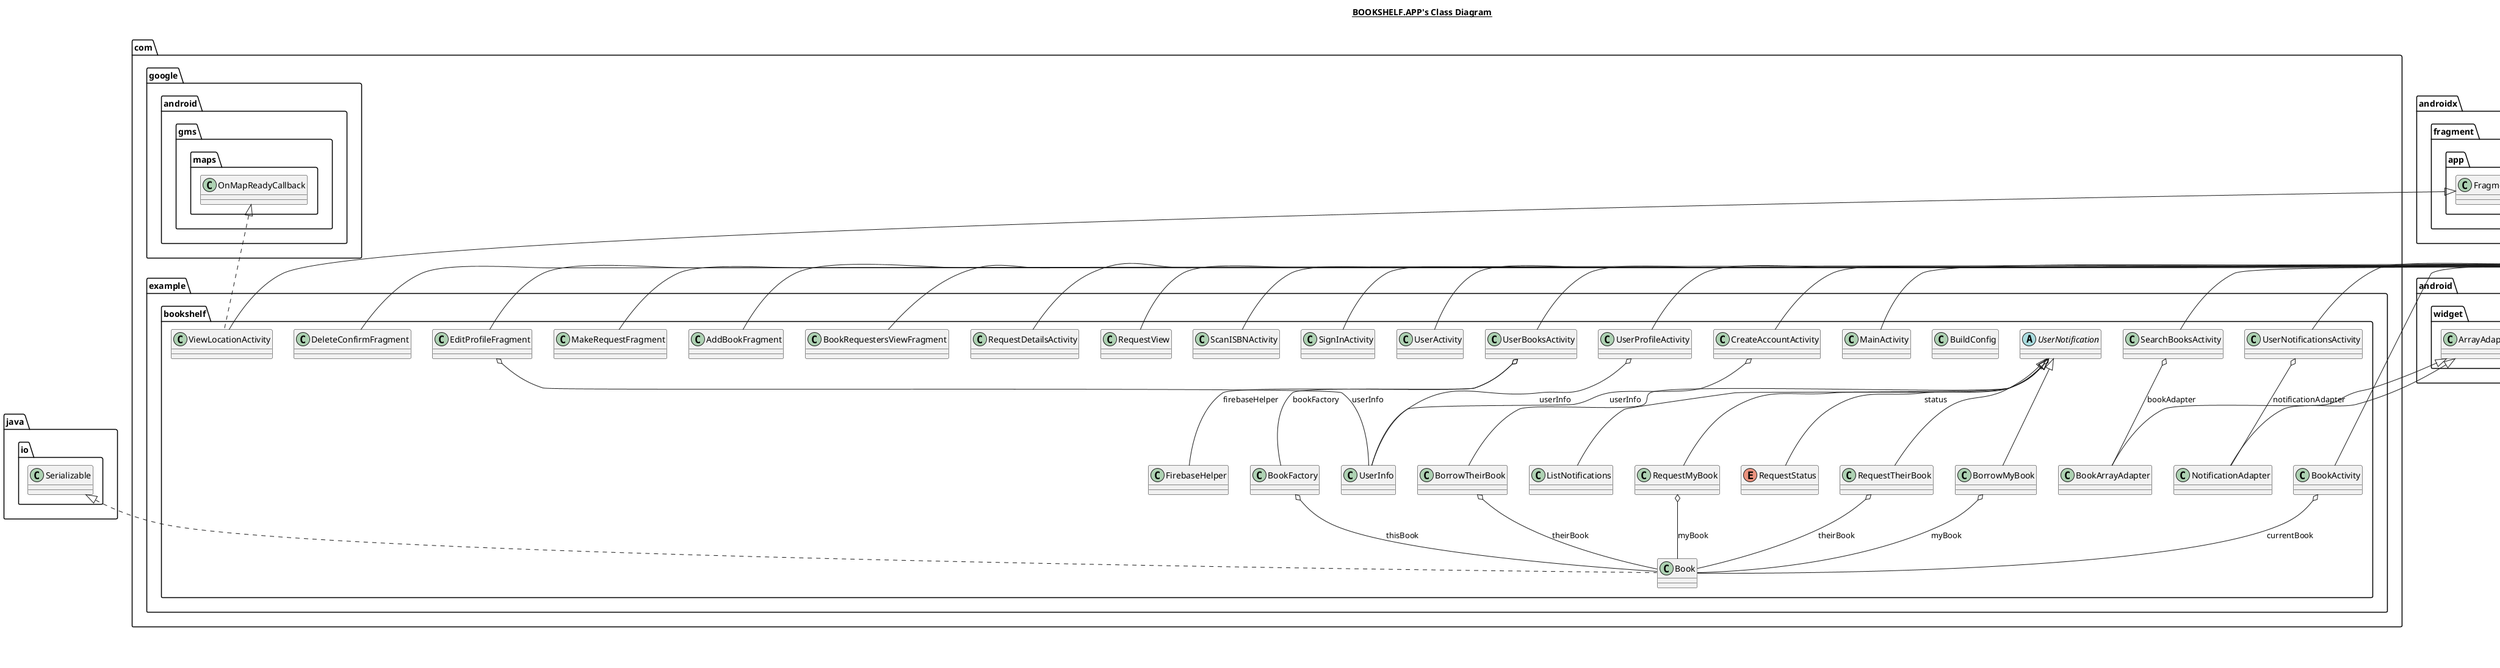 @startuml

title __BOOKSHELF.APP's Class Diagram__\n

  namespace com.example.bookshelf {
    class com.example.bookshelf.AddBookFragment {
    }
  }
  

  namespace com.example.bookshelf {
    class com.example.bookshelf.Book {
    }
  }
  

  namespace com.example.bookshelf {
    class com.example.bookshelf.BookActivity {
    }
  }
  

  namespace com.example.bookshelf {
    class com.example.bookshelf.BookArrayAdapter {
    }
  }
  

  namespace com.example.bookshelf {
    class com.example.bookshelf.BookFactory {
    }
  }
  

  namespace com.example.bookshelf {
    class com.example.bookshelf.BookRequestersViewFragment {
    }
  }
  

  namespace com.example.bookshelf {
    class com.example.bookshelf.BorrowMyBook {
    }
  }
  

  namespace com.example.bookshelf {
    class com.example.bookshelf.BorrowTheirBook {
    }
  }
  

  namespace com.example.bookshelf {
    class com.example.bookshelf.BuildConfig {
    }
  }
  

  namespace com.example.bookshelf {
    class com.example.bookshelf.CreateAccountActivity {
    }
  }
  

  namespace com.example.bookshelf {
    class com.example.bookshelf.DeleteConfirmFragment {
    }
  }
  

  namespace com.example.bookshelf {
    class com.example.bookshelf.EditProfileFragment {
    }
  }
  

  namespace com.example.bookshelf {
    class com.example.bookshelf.FirebaseHelper {
    }
  }
  

  namespace com.example.bookshelf {
    class com.example.bookshelf.ListNotifications {
    }
  }
  

  namespace com.example.bookshelf {
    class com.example.bookshelf.MainActivity {
    }
  }
  

  namespace com.example.bookshelf {
    class com.example.bookshelf.MakeRequestFragment {
    }
  }
  

  namespace com.example.bookshelf {
    class com.example.bookshelf.NotificationAdapter {
    }
  }
  

  namespace com.example.bookshelf {
    class com.example.bookshelf.RequestDetailsActivity {
    }
  }
  

  namespace com.example.bookshelf {
    class com.example.bookshelf.RequestMyBook {
    }
  }
  

  namespace com.example.bookshelf {
    enum RequestStatus {
    }
  }
  

  namespace com.example.bookshelf {
    class com.example.bookshelf.RequestTheirBook {
    }
  }
  

  namespace com.example.bookshelf {
    class com.example.bookshelf.RequestView {
    }
  }
  

  namespace com.example.bookshelf {
    class com.example.bookshelf.ScanISBNActivity {
    }
  }
  

  namespace com.example.bookshelf {
    class com.example.bookshelf.SearchBooksActivity {
    }
  }
  

  namespace com.example.bookshelf {
    class com.example.bookshelf.SignInActivity {
    }
  }
  

  namespace com.example.bookshelf {
    class com.example.bookshelf.UserActivity {
    }
  }
  

  namespace com.example.bookshelf {
    class com.example.bookshelf.UserBooksActivity {
    }
  }
  

  namespace com.example.bookshelf {
    class com.example.bookshelf.UserInfo {
    }
  }
  

  namespace com.example.bookshelf {
    abstract class com.example.bookshelf.UserNotification {
    }
  }
  

  namespace com.example.bookshelf {
    class com.example.bookshelf.UserNotificationsActivity {
    }
  }
  

  namespace com.example.bookshelf {
    class com.example.bookshelf.UserProfileActivity {
    }
  }
  

  namespace com.example.bookshelf {
    class com.example.bookshelf.ViewLocationActivity {
    }
  }
  

  com.example.bookshelf.AddBookFragment -up-|> androidx.fragment.app.DialogFragment
  com.example.bookshelf.AddBookFragment o-- com.example.bookshelf.AddBookFragment.DialogListener : listener
  com.example.bookshelf.Book .up.|> java.io.Serializable
  com.example.bookshelf.Book o-- com.example.bookshelf.Book.BookStatus : status
  com.example.bookshelf.BookActivity .up.|> com.example.bookshelf.AddBookFragment.DialogListener
  com.example.bookshelf.BookActivity .up.|> com.example.bookshelf.BookRequestersViewFragment.DialogListener
  com.example.bookshelf.BookActivity .up.|> com.example.bookshelf.MakeRequestFragment.OnFragmentInteractionListener
  com.example.bookshelf.BookActivity -up-|> androidx.appcompat.app.AppCompatActivity
  com.example.bookshelf.BookActivity o-- com.example.bookshelf.Book : currentBook
  com.example.bookshelf.BookArrayAdapter -up-|> android.widget.ArrayAdapter
  com.example.bookshelf.BookFactory o-- com.example.bookshelf.BookFactory.bookListener : listener
  com.example.bookshelf.BookFactory o-- com.example.bookshelf.Book : thisBook
  com.example.bookshelf.BookRequestersViewFragment -up-|> androidx.fragment.app.DialogFragment
  com.example.bookshelf.BookRequestersViewFragment o-- com.example.bookshelf.BookRequestersViewFragment.DialogListener : listener
  com.example.bookshelf.BorrowMyBook -up-|> com.example.bookshelf.UserNotification
  com.example.bookshelf.BorrowMyBook o-- com.example.bookshelf.Book : myBook
  com.example.bookshelf.BorrowTheirBook -up-|> com.example.bookshelf.UserNotification
  com.example.bookshelf.BorrowTheirBook o-- com.example.bookshelf.Book : theirBook
  com.example.bookshelf.CreateAccountActivity -up-|> androidx.appcompat.app.AppCompatActivity
  com.example.bookshelf.CreateAccountActivity o-- com.example.bookshelf.UserInfo : userInfo
  com.example.bookshelf.DeleteConfirmFragment -up-|> androidx.fragment.app.DialogFragment
  com.example.bookshelf.DeleteConfirmFragment o-- com.example.bookshelf.DeleteConfirmFragment.DialogListener : listener
  com.example.bookshelf.EditProfileFragment -up-|> androidx.fragment.app.DialogFragment
  com.example.bookshelf.EditProfileFragment o-- com.example.bookshelf.EditProfileFragment.OnFragmentInteractionListener : listener
  com.example.bookshelf.EditProfileFragment o-- com.example.bookshelf.UserInfo : userInfo
  com.example.bookshelf.ListNotifications -up-|> com.example.bookshelf.UserNotification
  com.example.bookshelf.MainActivity -up-|> androidx.appcompat.app.AppCompatActivity
  com.example.bookshelf.MakeRequestFragment -up-|> androidx.fragment.app.DialogFragment
  com.example.bookshelf.MakeRequestFragment o-- com.example.bookshelf.MakeRequestFragment.OnFragmentInteractionListener : listener
  com.example.bookshelf.NotificationAdapter -up-|> android.widget.ArrayAdapter
  com.example.bookshelf.RequestDetailsActivity -up-|> androidx.appcompat.app.AppCompatActivity
  com.example.bookshelf.RequestMyBook -up-|> com.example.bookshelf.UserNotification
  com.example.bookshelf.RequestMyBook o-- com.example.bookshelf.Book : myBook
  com.example.bookshelf.RequestTheirBook -up-|> com.example.bookshelf.UserNotification
  com.example.bookshelf.RequestTheirBook o-- com.example.bookshelf.Book : theirBook
  com.example.bookshelf.RequestView -up-|> androidx.appcompat.app.AppCompatActivity
  com.example.bookshelf.ScanISBNActivity -up-|> androidx.appcompat.app.AppCompatActivity
  com.example.bookshelf.SearchBooksActivity -up-|> androidx.appcompat.app.AppCompatActivity
  com.example.bookshelf.SearchBooksActivity o-- com.example.bookshelf.BookArrayAdapter : bookAdapter
  com.example.bookshelf.SignInActivity -up-|> androidx.appcompat.app.AppCompatActivity
  com.example.bookshelf.UserActivity -up-|> androidx.appcompat.app.AppCompatActivity
  com.example.bookshelf.UserBooksActivity .up.|> com.example.bookshelf.AddBookFragment.DialogListener
  com.example.bookshelf.UserBooksActivity .up.|> com.example.bookshelf.BookFactory.bookListener
  com.example.bookshelf.UserBooksActivity .up.|> com.example.bookshelf.DeleteConfirmFragment.DialogListener
  com.example.bookshelf.UserBooksActivity -up-|> androidx.appcompat.app.AppCompatActivity
  com.example.bookshelf.UserBooksActivity o-- com.example.bookshelf.BookFactory : bookFactory
  com.example.bookshelf.UserBooksActivity o-- com.example.bookshelf.FirebaseHelper : firebaseHelper
  com.example.bookshelf.UserNotification o-- com.example.bookshelf.RequestStatus : status
  com.example.bookshelf.UserNotificationsActivity -up-|> androidx.appcompat.app.AppCompatActivity
  com.example.bookshelf.UserNotificationsActivity o-- com.example.bookshelf.NotificationAdapter : notificationAdapter
  com.example.bookshelf.UserProfileActivity .up.|> com.example.bookshelf.EditProfileFragment.OnFragmentInteractionListener
  com.example.bookshelf.UserProfileActivity -up-|> androidx.appcompat.app.AppCompatActivity
  com.example.bookshelf.UserProfileActivity o-- com.example.bookshelf.UserInfo : userInfo
  com.example.bookshelf.ViewLocationActivity .up.|> com.google.android.gms.maps.OnMapReadyCallback
  com.example.bookshelf.ViewLocationActivity -up-|> androidx.fragment.app.FragmentActivity


right footer


PlantUML diagram generated by SketchIt! (https://bitbucket.org/pmesmeur/sketch.it)
For more information about this tool, please contact philippe.mesmeur@gmail.com
endfooter

@enduml
